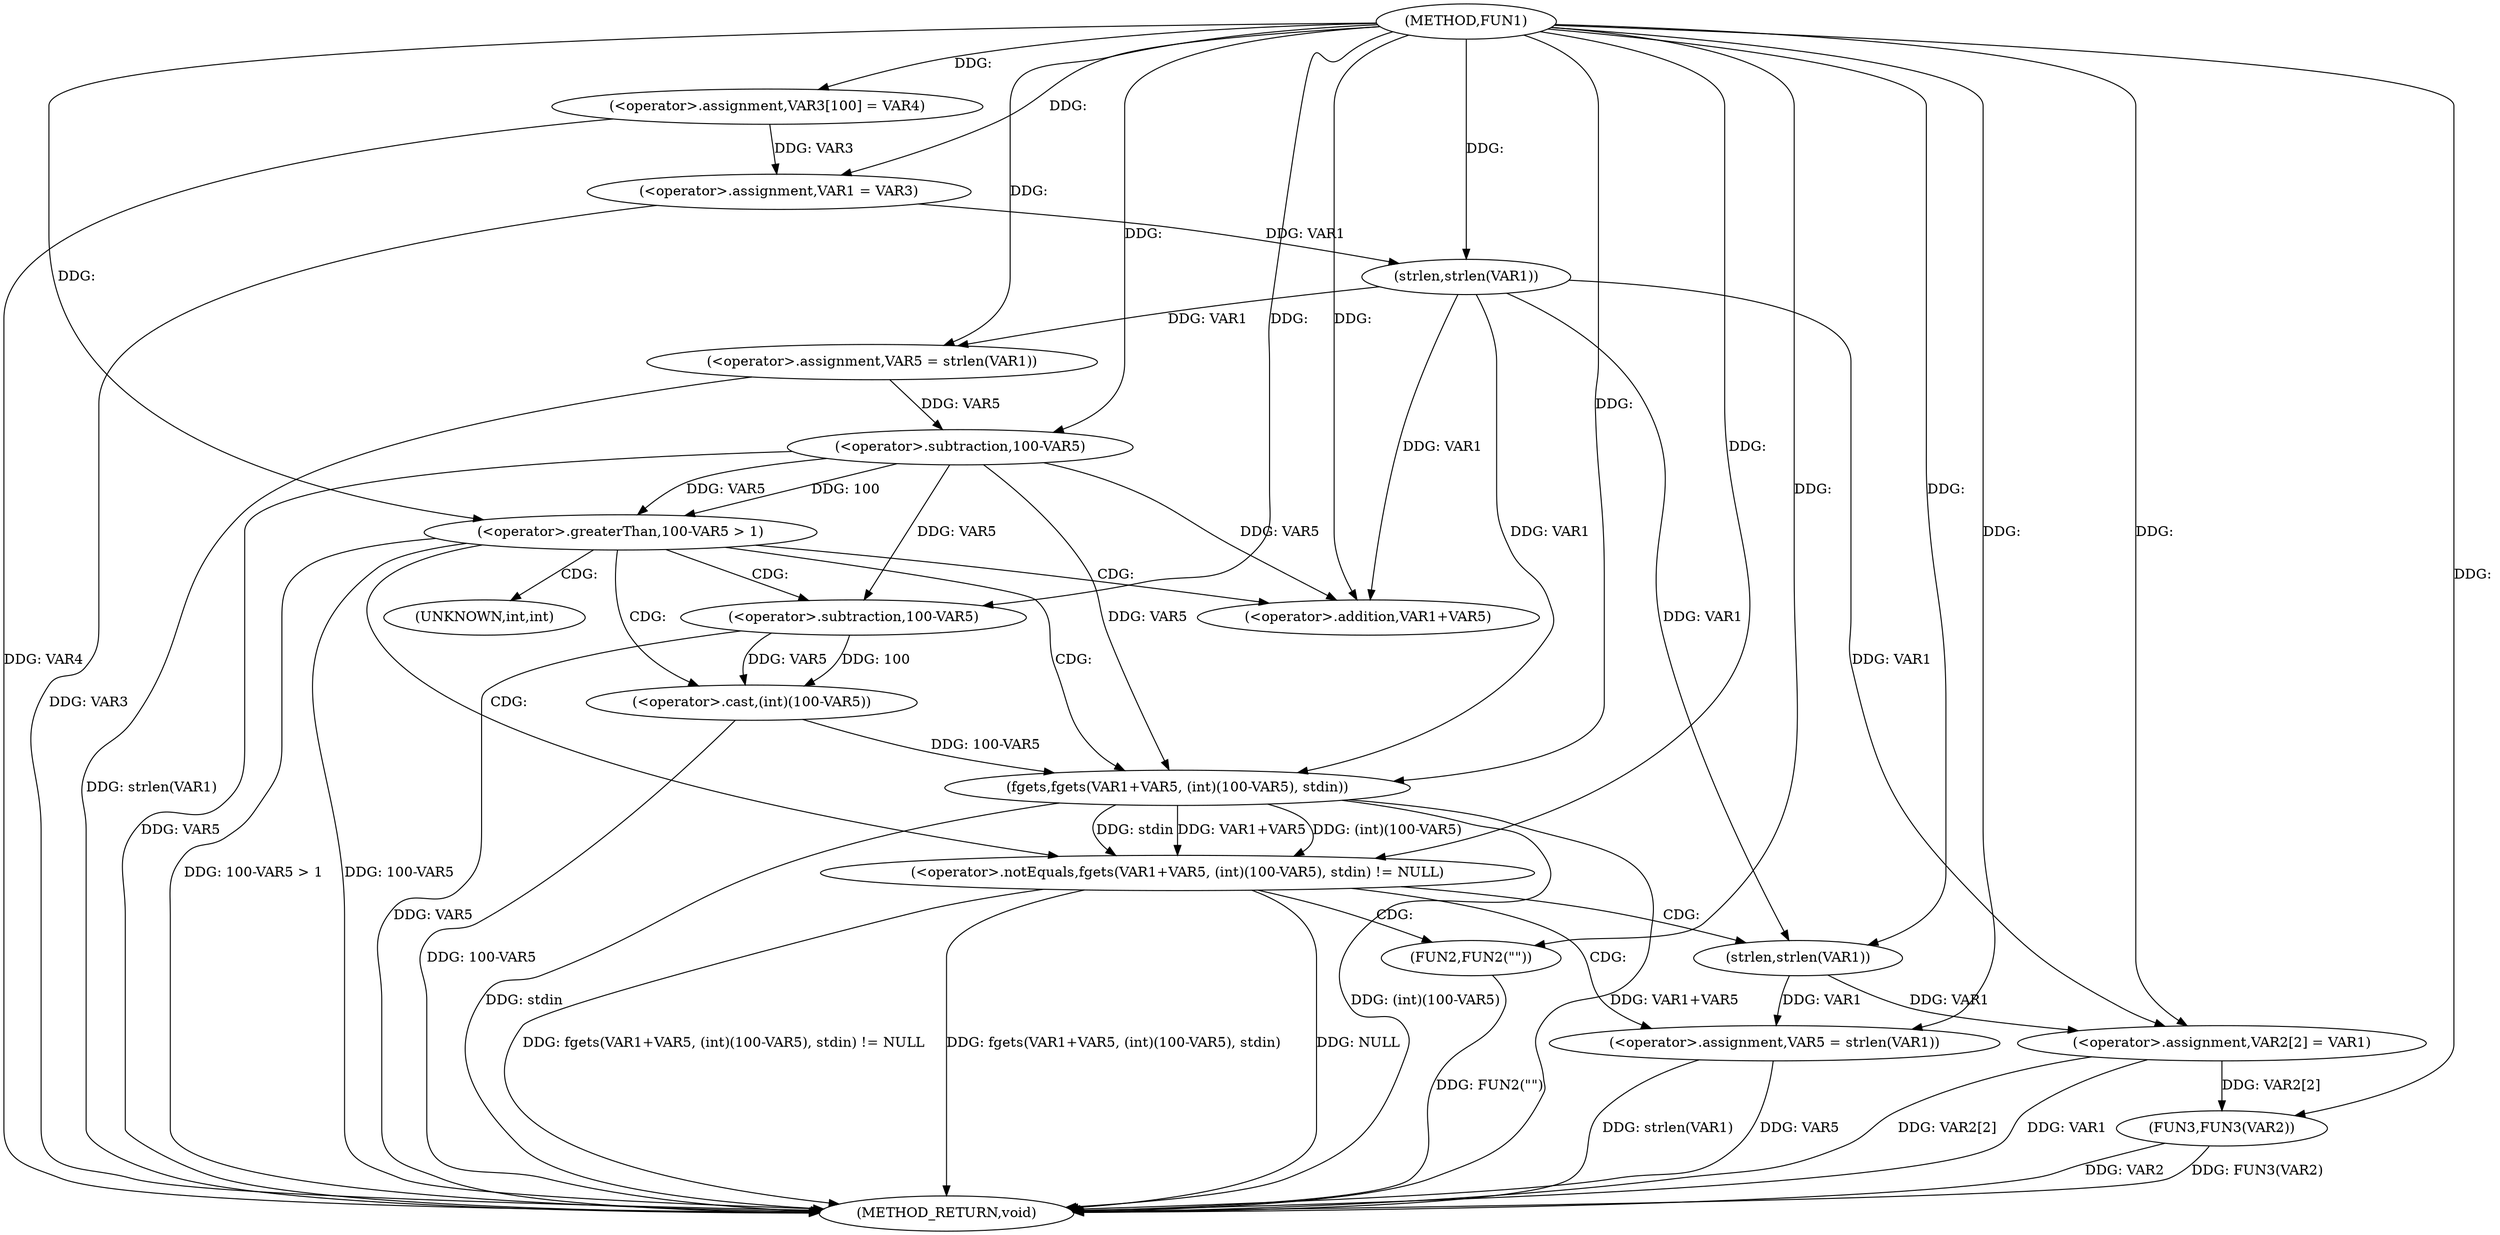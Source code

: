 digraph FUN1 {  
"1000100" [label = "(METHOD,FUN1)" ]
"1000154" [label = "(METHOD_RETURN,void)" ]
"1000105" [label = "(<operator>.assignment,VAR3[100] = VAR4)" ]
"1000108" [label = "(<operator>.assignment,VAR1 = VAR3)" ]
"1000113" [label = "(<operator>.assignment,VAR5 = strlen(VAR1))" ]
"1000115" [label = "(strlen,strlen(VAR1))" ]
"1000118" [label = "(<operator>.greaterThan,100-VAR5 > 1)" ]
"1000119" [label = "(<operator>.subtraction,100-VAR5)" ]
"1000125" [label = "(<operator>.notEquals,fgets(VAR1+VAR5, (int)(100-VAR5), stdin) != NULL)" ]
"1000126" [label = "(fgets,fgets(VAR1+VAR5, (int)(100-VAR5), stdin))" ]
"1000127" [label = "(<operator>.addition,VAR1+VAR5)" ]
"1000130" [label = "(<operator>.cast,(int)(100-VAR5))" ]
"1000132" [label = "(<operator>.subtraction,100-VAR5)" ]
"1000138" [label = "(<operator>.assignment,VAR5 = strlen(VAR1))" ]
"1000140" [label = "(strlen,strlen(VAR1))" ]
"1000145" [label = "(FUN2,FUN2(\"\"))" ]
"1000147" [label = "(<operator>.assignment,VAR2[2] = VAR1)" ]
"1000152" [label = "(FUN3,FUN3(VAR2))" ]
"1000131" [label = "(UNKNOWN,int,int)" ]
  "1000125" -> "1000154"  [ label = "DDG: fgets(VAR1+VAR5, (int)(100-VAR5), stdin) != NULL"] 
  "1000132" -> "1000154"  [ label = "DDG: VAR5"] 
  "1000147" -> "1000154"  [ label = "DDG: VAR2[2]"] 
  "1000118" -> "1000154"  [ label = "DDG: 100-VAR5 > 1"] 
  "1000118" -> "1000154"  [ label = "DDG: 100-VAR5"] 
  "1000126" -> "1000154"  [ label = "DDG: (int)(100-VAR5)"] 
  "1000125" -> "1000154"  [ label = "DDG: fgets(VAR1+VAR5, (int)(100-VAR5), stdin)"] 
  "1000105" -> "1000154"  [ label = "DDG: VAR4"] 
  "1000147" -> "1000154"  [ label = "DDG: VAR1"] 
  "1000130" -> "1000154"  [ label = "DDG: 100-VAR5"] 
  "1000138" -> "1000154"  [ label = "DDG: VAR5"] 
  "1000138" -> "1000154"  [ label = "DDG: strlen(VAR1)"] 
  "1000152" -> "1000154"  [ label = "DDG: FUN3(VAR2)"] 
  "1000113" -> "1000154"  [ label = "DDG: strlen(VAR1)"] 
  "1000119" -> "1000154"  [ label = "DDG: VAR5"] 
  "1000126" -> "1000154"  [ label = "DDG: VAR1+VAR5"] 
  "1000152" -> "1000154"  [ label = "DDG: VAR2"] 
  "1000126" -> "1000154"  [ label = "DDG: stdin"] 
  "1000108" -> "1000154"  [ label = "DDG: VAR3"] 
  "1000125" -> "1000154"  [ label = "DDG: NULL"] 
  "1000145" -> "1000154"  [ label = "DDG: FUN2(\"\")"] 
  "1000100" -> "1000105"  [ label = "DDG: "] 
  "1000105" -> "1000108"  [ label = "DDG: VAR3"] 
  "1000100" -> "1000108"  [ label = "DDG: "] 
  "1000115" -> "1000113"  [ label = "DDG: VAR1"] 
  "1000100" -> "1000113"  [ label = "DDG: "] 
  "1000108" -> "1000115"  [ label = "DDG: VAR1"] 
  "1000100" -> "1000115"  [ label = "DDG: "] 
  "1000119" -> "1000118"  [ label = "DDG: 100"] 
  "1000119" -> "1000118"  [ label = "DDG: VAR5"] 
  "1000100" -> "1000119"  [ label = "DDG: "] 
  "1000113" -> "1000119"  [ label = "DDG: VAR5"] 
  "1000100" -> "1000118"  [ label = "DDG: "] 
  "1000126" -> "1000125"  [ label = "DDG: VAR1+VAR5"] 
  "1000126" -> "1000125"  [ label = "DDG: (int)(100-VAR5)"] 
  "1000126" -> "1000125"  [ label = "DDG: stdin"] 
  "1000115" -> "1000126"  [ label = "DDG: VAR1"] 
  "1000100" -> "1000126"  [ label = "DDG: "] 
  "1000119" -> "1000126"  [ label = "DDG: VAR5"] 
  "1000115" -> "1000127"  [ label = "DDG: VAR1"] 
  "1000100" -> "1000127"  [ label = "DDG: "] 
  "1000119" -> "1000127"  [ label = "DDG: VAR5"] 
  "1000130" -> "1000126"  [ label = "DDG: 100-VAR5"] 
  "1000132" -> "1000130"  [ label = "DDG: 100"] 
  "1000132" -> "1000130"  [ label = "DDG: VAR5"] 
  "1000100" -> "1000132"  [ label = "DDG: "] 
  "1000119" -> "1000132"  [ label = "DDG: VAR5"] 
  "1000100" -> "1000125"  [ label = "DDG: "] 
  "1000140" -> "1000138"  [ label = "DDG: VAR1"] 
  "1000100" -> "1000138"  [ label = "DDG: "] 
  "1000100" -> "1000140"  [ label = "DDG: "] 
  "1000115" -> "1000140"  [ label = "DDG: VAR1"] 
  "1000100" -> "1000145"  [ label = "DDG: "] 
  "1000140" -> "1000147"  [ label = "DDG: VAR1"] 
  "1000115" -> "1000147"  [ label = "DDG: VAR1"] 
  "1000100" -> "1000147"  [ label = "DDG: "] 
  "1000147" -> "1000152"  [ label = "DDG: VAR2[2]"] 
  "1000100" -> "1000152"  [ label = "DDG: "] 
  "1000118" -> "1000132"  [ label = "CDG: "] 
  "1000118" -> "1000125"  [ label = "CDG: "] 
  "1000118" -> "1000130"  [ label = "CDG: "] 
  "1000118" -> "1000131"  [ label = "CDG: "] 
  "1000118" -> "1000127"  [ label = "CDG: "] 
  "1000118" -> "1000126"  [ label = "CDG: "] 
  "1000125" -> "1000145"  [ label = "CDG: "] 
  "1000125" -> "1000140"  [ label = "CDG: "] 
  "1000125" -> "1000138"  [ label = "CDG: "] 
}
